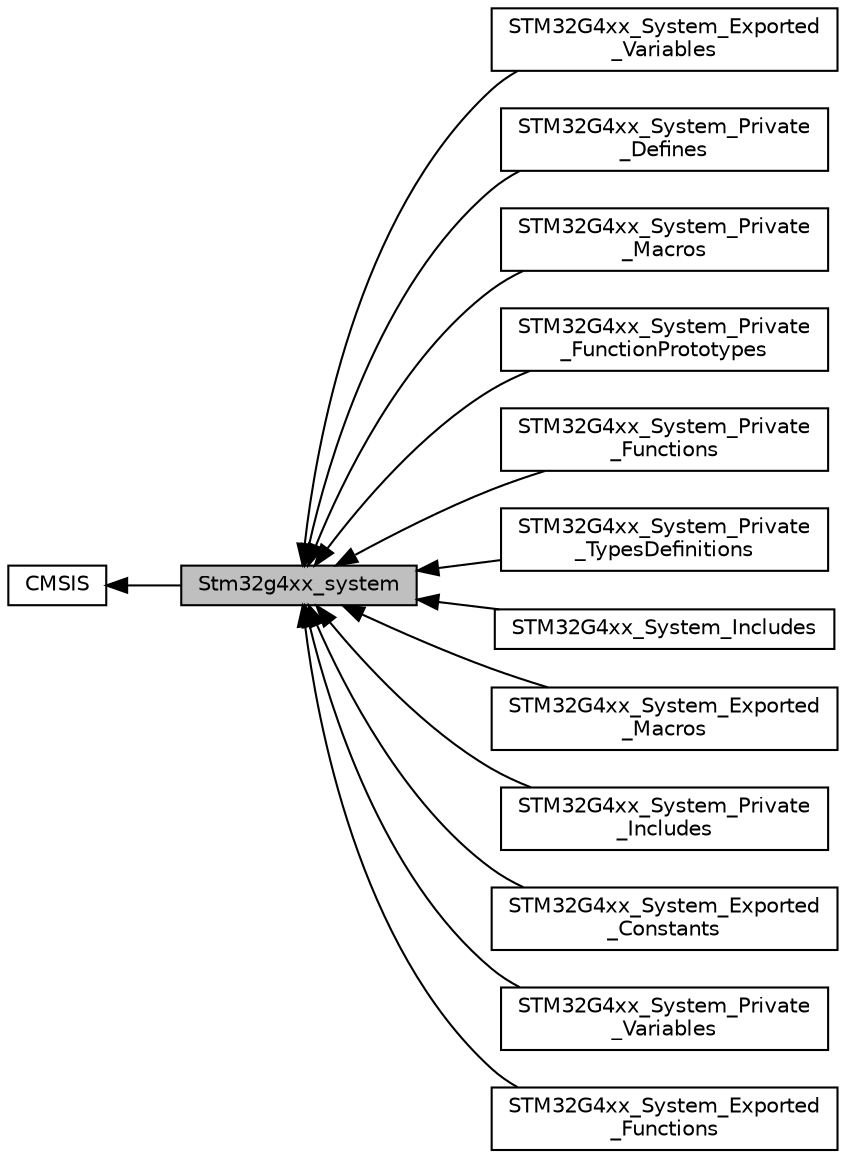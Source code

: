 digraph "Stm32g4xx_system"
{
  edge [fontname="Helvetica",fontsize="10",labelfontname="Helvetica",labelfontsize="10"];
  node [fontname="Helvetica",fontsize="10",shape=box];
  rankdir=LR;
  Node11 [label="STM32G4xx_System_Exported\l_Variables",height=0.2,width=0.4,color="black", fillcolor="white", style="filled",URL="$group__STM32G4xx__System__Exported__Variables.html",tooltip=" "];
  Node5 [label="STM32G4xx_System_Private\l_Defines",height=0.2,width=0.4,color="black", fillcolor="white", style="filled",URL="$group__STM32G4xx__System__Private__Defines.html",tooltip=" "];
  Node6 [label="STM32G4xx_System_Private\l_Macros",height=0.2,width=0.4,color="black", fillcolor="white", style="filled",URL="$group__STM32G4xx__System__Private__Macros.html",tooltip=" "];
  Node8 [label="STM32G4xx_System_Private\l_FunctionPrototypes",height=0.2,width=0.4,color="black", fillcolor="white", style="filled",URL="$group__STM32G4xx__System__Private__FunctionPrototypes.html",tooltip=" "];
  Node9 [label="STM32G4xx_System_Private\l_Functions",height=0.2,width=0.4,color="black", fillcolor="white", style="filled",URL="$group__STM32G4xx__System__Private__Functions.html",tooltip=" "];
  Node4 [label="STM32G4xx_System_Private\l_TypesDefinitions",height=0.2,width=0.4,color="black", fillcolor="white", style="filled",URL="$group__STM32G4xx__System__Private__TypesDefinitions.html",tooltip=" "];
  Node10 [label="STM32G4xx_System_Includes",height=0.2,width=0.4,color="black", fillcolor="white", style="filled",URL="$group__STM32G4xx__System__Includes.html",tooltip="Define to prevent recursive inclusion."];
  Node1 [label="Stm32g4xx_system",height=0.2,width=0.4,color="black", fillcolor="grey75", style="filled", fontcolor="black",tooltip=" "];
  Node13 [label="STM32G4xx_System_Exported\l_Macros",height=0.2,width=0.4,color="black", fillcolor="white", style="filled",URL="$group__STM32G4xx__System__Exported__Macros.html",tooltip=" "];
  Node3 [label="STM32G4xx_System_Private\l_Includes",height=0.2,width=0.4,color="black", fillcolor="white", style="filled",URL="$group__STM32G4xx__System__Private__Includes.html",tooltip=" "];
  Node12 [label="STM32G4xx_System_Exported\l_Constants",height=0.2,width=0.4,color="black", fillcolor="white", style="filled",URL="$group__STM32G4xx__System__Exported__Constants.html",tooltip=" "];
  Node2 [label="CMSIS",height=0.2,width=0.4,color="black", fillcolor="white", style="filled",URL="$group__CMSIS.html",tooltip=" "];
  Node7 [label="STM32G4xx_System_Private\l_Variables",height=0.2,width=0.4,color="black", fillcolor="white", style="filled",URL="$group__STM32G4xx__System__Private__Variables.html",tooltip=" "];
  Node14 [label="STM32G4xx_System_Exported\l_Functions",height=0.2,width=0.4,color="black", fillcolor="white", style="filled",URL="$group__STM32G4xx__System__Exported__Functions.html",tooltip=" "];
  Node2->Node1 [shape=plaintext, dir="back", style="solid"];
  Node1->Node3 [shape=plaintext, dir="back", style="solid"];
  Node1->Node4 [shape=plaintext, dir="back", style="solid"];
  Node1->Node5 [shape=plaintext, dir="back", style="solid"];
  Node1->Node6 [shape=plaintext, dir="back", style="solid"];
  Node1->Node7 [shape=plaintext, dir="back", style="solid"];
  Node1->Node8 [shape=plaintext, dir="back", style="solid"];
  Node1->Node9 [shape=plaintext, dir="back", style="solid"];
  Node1->Node10 [shape=plaintext, dir="back", style="solid"];
  Node1->Node11 [shape=plaintext, dir="back", style="solid"];
  Node1->Node12 [shape=plaintext, dir="back", style="solid"];
  Node1->Node13 [shape=plaintext, dir="back", style="solid"];
  Node1->Node14 [shape=plaintext, dir="back", style="solid"];
}
